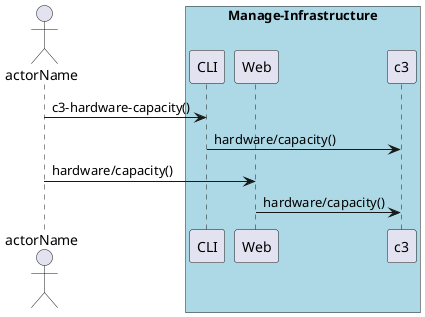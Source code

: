@startuml
Actor "actorName" as A

box "Manage-Infrastructure" #lightblue
participant CLI as CLI
participant Web as Web
participant "c3" as S
A -> CLI : c3-hardware-capacity()
CLI -> S : hardware/capacity()
A -> Web : hardware/capacity()
Web -> S : hardware/capacity()
end box

@enduml
